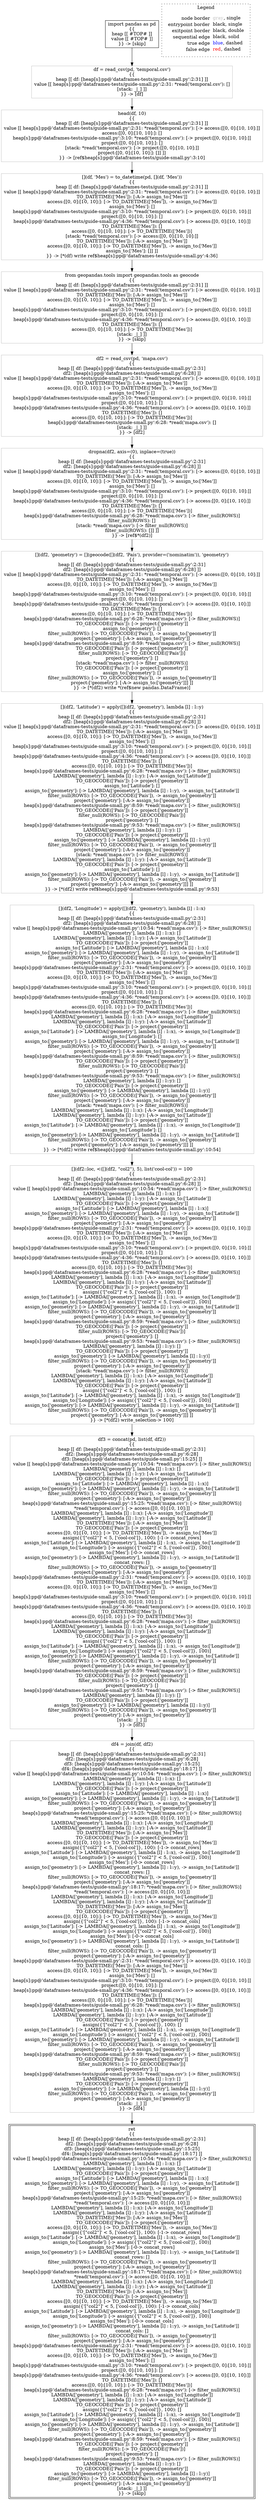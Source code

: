 digraph {
	"node0" [shape="rect",color="black",label=<import pandas as pd<BR/>{{<BR/>heap [[ #TOP# ]]<BR/>value [[ #TOP# ]]<BR/>}} -&gt; [skip]>];
	"node1" [shape="rect",color="gray",label=<[](df, 'Mes') = to_datetime(pd, [](df, 'Mes'))<BR/>{{<BR/>heap [[ df: [heap[s]:pp@'dataframes-tests/guide-small.py':2:31] ]]<BR/>value [[ heap[s]:pp@'dataframes-tests/guide-small.py':2:31: *read('temporal.csv'): [-&gt; access:[[0, 0]:[10, 10]:]]<BR/>TO_DATETIME(['Mes']): [-A-&gt; assign_to:['Mes']]<BR/>access:[[0, 0]:[10, 10]:]: [-&gt; TO_DATETIME(['Mes']), -&gt; assign_to:['Mes']]<BR/>assign_to:['Mes']: []<BR/>heap[s]:pp@'dataframes-tests/guide-small.py':3:10: *read('temporal.csv'): [-&gt; project:[[0, 0]:[10, 10]:]]<BR/>project:[[0, 0]:[10, 10]:]: []<BR/>heap[s]:pp@'dataframes-tests/guide-small.py':4:36: *read('temporal.csv'): [-&gt; access:[[0, 0]:[10, 10]:]]<BR/>TO_DATETIME(['Mes']): []<BR/>access:[[0, 0]:[10, 10]:]: [-&gt; TO_DATETIME(['Mes'])]<BR/>[stack: *read('temporal.csv'): [-&gt; access:[[0, 0]:[10, 10]:]]<BR/>TO_DATETIME(['Mes']): [-A-&gt; assign_to:['Mes']]<BR/>access:[[0, 0]:[10, 10]:]: [-&gt; TO_DATETIME(['Mes']), -&gt; assign_to:['Mes']]<BR/>assign_to:['Mes']: []] ]]<BR/>}} -&gt; [*(df) write ref$heap[s]:pp@'dataframes-tests/guide-small.py':4:36]>];
	"node2" [shape="rect",color="gray",label=<dropna(df2, axis=(0), inplace=(true))<BR/>{{<BR/>heap [[ df: [heap[s]:pp@'dataframes-tests/guide-small.py':2:31]<BR/>df2: [heap[s]:pp@'dataframes-tests/guide-small.py':6:28] ]]<BR/>value [[ heap[s]:pp@'dataframes-tests/guide-small.py':2:31: *read('temporal.csv'): [-&gt; access:[[0, 0]:[10, 10]:]]<BR/>TO_DATETIME(['Mes']): [-A-&gt; assign_to:['Mes']]<BR/>access:[[0, 0]:[10, 10]:]: [-&gt; TO_DATETIME(['Mes']), -&gt; assign_to:['Mes']]<BR/>assign_to:['Mes']: []<BR/>heap[s]:pp@'dataframes-tests/guide-small.py':3:10: *read('temporal.csv'): [-&gt; project:[[0, 0]:[10, 10]:]]<BR/>project:[[0, 0]:[10, 10]:]: []<BR/>heap[s]:pp@'dataframes-tests/guide-small.py':4:36: *read('temporal.csv'): [-&gt; access:[[0, 0]:[10, 10]:]]<BR/>TO_DATETIME(['Mes']): []<BR/>access:[[0, 0]:[10, 10]:]: [-&gt; TO_DATETIME(['Mes'])]<BR/>heap[s]:pp@'dataframes-tests/guide-small.py':6:28: *read('mapa.csv'): [-&gt; filter_null(ROWS)]<BR/>filter_null(ROWS): []<BR/>[stack: *read('mapa.csv'): [-&gt; filter_null(ROWS)]<BR/>filter_null(ROWS): []] ]]<BR/>}} -&gt; [ref$*(df2)]>];
	"node3" [shape="rect",color="gray",label=<[](df2, 'geometry') = [](geocode([](df2, 'Pa&iacute;s'), provider=('nominatim')), 'geometry')<BR/>{{<BR/>heap [[ df: [heap[s]:pp@'dataframes-tests/guide-small.py':2:31]<BR/>df2: [heap[s]:pp@'dataframes-tests/guide-small.py':6:28] ]]<BR/>value [[ heap[s]:pp@'dataframes-tests/guide-small.py':2:31: *read('temporal.csv'): [-&gt; access:[[0, 0]:[10, 10]:]]<BR/>TO_DATETIME(['Mes']): [-A-&gt; assign_to:['Mes']]<BR/>access:[[0, 0]:[10, 10]:]: [-&gt; TO_DATETIME(['Mes']), -&gt; assign_to:['Mes']]<BR/>assign_to:['Mes']: []<BR/>heap[s]:pp@'dataframes-tests/guide-small.py':3:10: *read('temporal.csv'): [-&gt; project:[[0, 0]:[10, 10]:]]<BR/>project:[[0, 0]:[10, 10]:]: []<BR/>heap[s]:pp@'dataframes-tests/guide-small.py':4:36: *read('temporal.csv'): [-&gt; access:[[0, 0]:[10, 10]:]]<BR/>TO_DATETIME(['Mes']): []<BR/>access:[[0, 0]:[10, 10]:]: [-&gt; TO_DATETIME(['Mes'])]<BR/>heap[s]:pp@'dataframes-tests/guide-small.py':6:28: *read('mapa.csv'): [-&gt; filter_null(ROWS)]<BR/>TO_GEOCODE(['Pa&iacute;s']): [-&gt; project:['geometry']]<BR/>assign_to:['geometry']: []<BR/>filter_null(ROWS): [-&gt; TO_GEOCODE(['Pa&iacute;s']), -&gt; assign_to:['geometry']]<BR/>project:['geometry']: [-A-&gt; assign_to:['geometry']]<BR/>heap[s]:pp@'dataframes-tests/guide-small.py':8:59: *read('mapa.csv'): [-&gt; filter_null(ROWS)]<BR/>TO_GEOCODE(['Pa&iacute;s']): [-&gt; project:['geometry']]<BR/>filter_null(ROWS): [-&gt; TO_GEOCODE(['Pa&iacute;s'])]<BR/>project:['geometry']: []<BR/>[stack: *read('mapa.csv'): [-&gt; filter_null(ROWS)]<BR/>TO_GEOCODE(['Pa&iacute;s']): [-&gt; project:['geometry']]<BR/>assign_to:['geometry']: []<BR/>filter_null(ROWS): [-&gt; TO_GEOCODE(['Pa&iacute;s']), -&gt; assign_to:['geometry']]<BR/>project:['geometry']: [-A-&gt; assign_to:['geometry']]] ]]<BR/>}} -&gt; [*(df2) write *(ref$new pandas.DataFrame)]>];
	"node4" [shape="rect",color="gray",label=<[](df2, 'Longitude') = apply([](df2, 'geometry'), lambda [l] : l::x)<BR/>{{<BR/>heap [[ df: [heap[s]:pp@'dataframes-tests/guide-small.py':2:31]<BR/>df2: [heap[s]:pp@'dataframes-tests/guide-small.py':6:28] ]]<BR/>value [[ heap[s]:pp@'dataframes-tests/guide-small.py':10:54: *read('mapa.csv'): [-&gt; filter_null(ROWS)]<BR/>LAMBDA(['geometry'], lambda [l] : l::x): []<BR/>LAMBDA(['geometry'], lambda [l] : l::y): [-A-&gt; assign_to:['Latitude']]<BR/>TO_GEOCODE(['Pa&iacute;s']): [-&gt; project:['geometry']]<BR/>assign_to:['Latitude']: [-&gt; LAMBDA(['geometry'], lambda [l] : l::x)]<BR/>assign_to:['geometry']: [-&gt; LAMBDA(['geometry'], lambda [l] : l::y), -&gt; assign_to:['Latitude']]<BR/>filter_null(ROWS): [-&gt; TO_GEOCODE(['Pa&iacute;s']), -&gt; assign_to:['geometry']]<BR/>project:['geometry']: [-A-&gt; assign_to:['geometry']]<BR/>heap[s]:pp@'dataframes-tests/guide-small.py':2:31: *read('temporal.csv'): [-&gt; access:[[0, 0]:[10, 10]:]]<BR/>TO_DATETIME(['Mes']): [-A-&gt; assign_to:['Mes']]<BR/>access:[[0, 0]:[10, 10]:]: [-&gt; TO_DATETIME(['Mes']), -&gt; assign_to:['Mes']]<BR/>assign_to:['Mes']: []<BR/>heap[s]:pp@'dataframes-tests/guide-small.py':3:10: *read('temporal.csv'): [-&gt; project:[[0, 0]:[10, 10]:]]<BR/>project:[[0, 0]:[10, 10]:]: []<BR/>heap[s]:pp@'dataframes-tests/guide-small.py':4:36: *read('temporal.csv'): [-&gt; access:[[0, 0]:[10, 10]:]]<BR/>TO_DATETIME(['Mes']): []<BR/>access:[[0, 0]:[10, 10]:]: [-&gt; TO_DATETIME(['Mes'])]<BR/>heap[s]:pp@'dataframes-tests/guide-small.py':6:28: *read('mapa.csv'): [-&gt; filter_null(ROWS)]<BR/>LAMBDA(['geometry'], lambda [l] : l::x): [-A-&gt; assign_to:['Longitude']]<BR/>LAMBDA(['geometry'], lambda [l] : l::y): [-A-&gt; assign_to:['Latitude']]<BR/>TO_GEOCODE(['Pa&iacute;s']): [-&gt; project:['geometry']]<BR/>assign_to:['Latitude']: [-&gt; LAMBDA(['geometry'], lambda [l] : l::x), -&gt; assign_to:['Longitude']]<BR/>assign_to:['Longitude']: []<BR/>assign_to:['geometry']: [-&gt; LAMBDA(['geometry'], lambda [l] : l::y), -&gt; assign_to:['Latitude']]<BR/>filter_null(ROWS): [-&gt; TO_GEOCODE(['Pa&iacute;s']), -&gt; assign_to:['geometry']]<BR/>project:['geometry']: [-A-&gt; assign_to:['geometry']]<BR/>heap[s]:pp@'dataframes-tests/guide-small.py':8:59: *read('mapa.csv'): [-&gt; filter_null(ROWS)]<BR/>TO_GEOCODE(['Pa&iacute;s']): [-&gt; project:['geometry']]<BR/>filter_null(ROWS): [-&gt; TO_GEOCODE(['Pa&iacute;s'])]<BR/>project:['geometry']: []<BR/>heap[s]:pp@'dataframes-tests/guide-small.py':9:53: *read('mapa.csv'): [-&gt; filter_null(ROWS)]<BR/>LAMBDA(['geometry'], lambda [l] : l::y): []<BR/>TO_GEOCODE(['Pa&iacute;s']): [-&gt; project:['geometry']]<BR/>assign_to:['geometry']: [-&gt; LAMBDA(['geometry'], lambda [l] : l::y)]<BR/>filter_null(ROWS): [-&gt; TO_GEOCODE(['Pa&iacute;s']), -&gt; assign_to:['geometry']]<BR/>project:['geometry']: [-A-&gt; assign_to:['geometry']]<BR/>[stack: *read('mapa.csv'): [-&gt; filter_null(ROWS)]<BR/>LAMBDA(['geometry'], lambda [l] : l::x): [-A-&gt; assign_to:['Longitude']]<BR/>LAMBDA(['geometry'], lambda [l] : l::y): [-A-&gt; assign_to:['Latitude']]<BR/>TO_GEOCODE(['Pa&iacute;s']): [-&gt; project:['geometry']]<BR/>assign_to:['Latitude']: [-&gt; LAMBDA(['geometry'], lambda [l] : l::x), -&gt; assign_to:['Longitude']]<BR/>assign_to:['Longitude']: []<BR/>assign_to:['geometry']: [-&gt; LAMBDA(['geometry'], lambda [l] : l::y), -&gt; assign_to:['Latitude']]<BR/>filter_null(ROWS): [-&gt; TO_GEOCODE(['Pa&iacute;s']), -&gt; assign_to:['geometry']]<BR/>project:['geometry']: [-A-&gt; assign_to:['geometry']]] ]]<BR/>}} -&gt; [*(df2) write ref$heap[s]:pp@'dataframes-tests/guide-small.py':10:54]>];
	"node5" [shape="rect",color="gray",label=<from geopandas.tools import geopandas.tools as geocode<BR/>{{<BR/>heap [[ df: [heap[s]:pp@'dataframes-tests/guide-small.py':2:31] ]]<BR/>value [[ heap[s]:pp@'dataframes-tests/guide-small.py':2:31: *read('temporal.csv'): [-&gt; access:[[0, 0]:[10, 10]:]]<BR/>TO_DATETIME(['Mes']): [-A-&gt; assign_to:['Mes']]<BR/>access:[[0, 0]:[10, 10]:]: [-&gt; TO_DATETIME(['Mes']), -&gt; assign_to:['Mes']]<BR/>assign_to:['Mes']: []<BR/>heap[s]:pp@'dataframes-tests/guide-small.py':3:10: *read('temporal.csv'): [-&gt; project:[[0, 0]:[10, 10]:]]<BR/>project:[[0, 0]:[10, 10]:]: []<BR/>heap[s]:pp@'dataframes-tests/guide-small.py':4:36: *read('temporal.csv'): [-&gt; access:[[0, 0]:[10, 10]:]]<BR/>TO_DATETIME(['Mes']): []<BR/>access:[[0, 0]:[10, 10]:]: [-&gt; TO_DATETIME(['Mes'])]<BR/>[stack: _|_] ]]<BR/>}} -&gt; [skip]>];
	"node6" [shape="rect",color="gray",label=<[](df2::loc, &lt;([](df2, &quot;col2&quot;), 5), list('cool-col')) = 100<BR/>{{<BR/>heap [[ df: [heap[s]:pp@'dataframes-tests/guide-small.py':2:31]<BR/>df2: [heap[s]:pp@'dataframes-tests/guide-small.py':6:28] ]]<BR/>value [[ heap[s]:pp@'dataframes-tests/guide-small.py':10:54: *read('mapa.csv'): [-&gt; filter_null(ROWS)]<BR/>LAMBDA(['geometry'], lambda [l] : l::x): []<BR/>LAMBDA(['geometry'], lambda [l] : l::y): [-A-&gt; assign_to:['Latitude']]<BR/>TO_GEOCODE(['Pa&iacute;s']): [-&gt; project:['geometry']]<BR/>assign_to:['Latitude']: [-&gt; LAMBDA(['geometry'], lambda [l] : l::x)]<BR/>assign_to:['geometry']: [-&gt; LAMBDA(['geometry'], lambda [l] : l::y), -&gt; assign_to:['Latitude']]<BR/>filter_null(ROWS): [-&gt; TO_GEOCODE(['Pa&iacute;s']), -&gt; assign_to:['geometry']]<BR/>project:['geometry']: [-A-&gt; assign_to:['geometry']]<BR/>heap[s]:pp@'dataframes-tests/guide-small.py':2:31: *read('temporal.csv'): [-&gt; access:[[0, 0]:[10, 10]:]]<BR/>TO_DATETIME(['Mes']): [-A-&gt; assign_to:['Mes']]<BR/>access:[[0, 0]:[10, 10]:]: [-&gt; TO_DATETIME(['Mes']), -&gt; assign_to:['Mes']]<BR/>assign_to:['Mes']: []<BR/>heap[s]:pp@'dataframes-tests/guide-small.py':3:10: *read('temporal.csv'): [-&gt; project:[[0, 0]:[10, 10]:]]<BR/>project:[[0, 0]:[10, 10]:]: []<BR/>heap[s]:pp@'dataframes-tests/guide-small.py':4:36: *read('temporal.csv'): [-&gt; access:[[0, 0]:[10, 10]:]]<BR/>TO_DATETIME(['Mes']): []<BR/>access:[[0, 0]:[10, 10]:]: [-&gt; TO_DATETIME(['Mes'])]<BR/>heap[s]:pp@'dataframes-tests/guide-small.py':6:28: *read('mapa.csv'): [-&gt; filter_null(ROWS)]<BR/>LAMBDA(['geometry'], lambda [l] : l::x): [-A-&gt; assign_to:['Longitude']]<BR/>LAMBDA(['geometry'], lambda [l] : l::y): [-A-&gt; assign_to:['Latitude']]<BR/>TO_GEOCODE(['Pa&iacute;s']): [-&gt; project:['geometry']]<BR/>assign({'[&quot;col2&quot;]' &lt; 5, ['cool-col']}, 100): []<BR/>assign_to:['Latitude']: [-&gt; LAMBDA(['geometry'], lambda [l] : l::x), -&gt; assign_to:['Longitude']]<BR/>assign_to:['Longitude']: [-&gt; assign({'[&quot;col2&quot;]' &lt; 5, ['cool-col']}, 100)]<BR/>assign_to:['geometry']: [-&gt; LAMBDA(['geometry'], lambda [l] : l::y), -&gt; assign_to:['Latitude']]<BR/>filter_null(ROWS): [-&gt; TO_GEOCODE(['Pa&iacute;s']), -&gt; assign_to:['geometry']]<BR/>project:['geometry']: [-A-&gt; assign_to:['geometry']]<BR/>heap[s]:pp@'dataframes-tests/guide-small.py':8:59: *read('mapa.csv'): [-&gt; filter_null(ROWS)]<BR/>TO_GEOCODE(['Pa&iacute;s']): [-&gt; project:['geometry']]<BR/>filter_null(ROWS): [-&gt; TO_GEOCODE(['Pa&iacute;s'])]<BR/>project:['geometry']: []<BR/>heap[s]:pp@'dataframes-tests/guide-small.py':9:53: *read('mapa.csv'): [-&gt; filter_null(ROWS)]<BR/>LAMBDA(['geometry'], lambda [l] : l::y): []<BR/>TO_GEOCODE(['Pa&iacute;s']): [-&gt; project:['geometry']]<BR/>assign_to:['geometry']: [-&gt; LAMBDA(['geometry'], lambda [l] : l::y)]<BR/>filter_null(ROWS): [-&gt; TO_GEOCODE(['Pa&iacute;s']), -&gt; assign_to:['geometry']]<BR/>project:['geometry']: [-A-&gt; assign_to:['geometry']]<BR/>[stack: *read('mapa.csv'): [-&gt; filter_null(ROWS)]<BR/>LAMBDA(['geometry'], lambda [l] : l::x): [-A-&gt; assign_to:['Longitude']]<BR/>LAMBDA(['geometry'], lambda [l] : l::y): [-A-&gt; assign_to:['Latitude']]<BR/>TO_GEOCODE(['Pa&iacute;s']): [-&gt; project:['geometry']]<BR/>assign({'[&quot;col2&quot;]' &lt; 5, ['cool-col']}, 100): []<BR/>assign_to:['Latitude']: [-&gt; LAMBDA(['geometry'], lambda [l] : l::x), -&gt; assign_to:['Longitude']]<BR/>assign_to:['Longitude']: [-&gt; assign({'[&quot;col2&quot;]' &lt; 5, ['cool-col']}, 100)]<BR/>assign_to:['geometry']: [-&gt; LAMBDA(['geometry'], lambda [l] : l::y), -&gt; assign_to:['Latitude']]<BR/>filter_null(ROWS): [-&gt; TO_GEOCODE(['Pa&iacute;s']), -&gt; assign_to:['geometry']]<BR/>project:['geometry']: [-A-&gt; assign_to:['geometry']]] ]]<BR/>}} -&gt; [*(df2) write_selection-&gt; 100]>];
	"node7" [shape="rect",color="gray",label=<df3 = concat(pd, list(df, df2))<BR/>{{<BR/>heap [[ df: [heap[s]:pp@'dataframes-tests/guide-small.py':2:31]<BR/>df2: [heap[s]:pp@'dataframes-tests/guide-small.py':6:28]<BR/>df3: [heap[s]:pp@'dataframes-tests/guide-small.py':15:25] ]]<BR/>value [[ heap[s]:pp@'dataframes-tests/guide-small.py':10:54: *read('mapa.csv'): [-&gt; filter_null(ROWS)]<BR/>LAMBDA(['geometry'], lambda [l] : l::x): []<BR/>LAMBDA(['geometry'], lambda [l] : l::y): [-A-&gt; assign_to:['Latitude']]<BR/>TO_GEOCODE(['Pa&iacute;s']): [-&gt; project:['geometry']]<BR/>assign_to:['Latitude']: [-&gt; LAMBDA(['geometry'], lambda [l] : l::x)]<BR/>assign_to:['geometry']: [-&gt; LAMBDA(['geometry'], lambda [l] : l::y), -&gt; assign_to:['Latitude']]<BR/>filter_null(ROWS): [-&gt; TO_GEOCODE(['Pa&iacute;s']), -&gt; assign_to:['geometry']]<BR/>project:['geometry']: [-A-&gt; assign_to:['geometry']]<BR/>heap[s]:pp@'dataframes-tests/guide-small.py':15:25: *read('mapa.csv'): [-&gt; filter_null(ROWS)]<BR/>*read('temporal.csv'): [-&gt; access:[[0, 0]:[10, 10]:]]<BR/>LAMBDA(['geometry'], lambda [l] : l::x): [-A-&gt; assign_to:['Longitude']]<BR/>LAMBDA(['geometry'], lambda [l] : l::y): [-A-&gt; assign_to:['Latitude']]<BR/>TO_DATETIME(['Mes']): [-A-&gt; assign_to:['Mes']]<BR/>TO_GEOCODE(['Pa&iacute;s']): [-&gt; project:['geometry']]<BR/>access:[[0, 0]:[10, 10]:]: [-&gt; TO_DATETIME(['Mes']), -&gt; assign_to:['Mes']]<BR/>assign({'[&quot;col2&quot;]' &lt; 5, ['cool-col']}, 100): [-1-&gt; concat_rows]<BR/>assign_to:['Latitude']: [-&gt; LAMBDA(['geometry'], lambda [l] : l::x), -&gt; assign_to:['Longitude']]<BR/>assign_to:['Longitude']: [-&gt; assign({'[&quot;col2&quot;]' &lt; 5, ['cool-col']}, 100)]<BR/>assign_to:['Mes']: [-0-&gt; concat_rows]<BR/>assign_to:['geometry']: [-&gt; LAMBDA(['geometry'], lambda [l] : l::y), -&gt; assign_to:['Latitude']]<BR/>concat_rows: []<BR/>filter_null(ROWS): [-&gt; TO_GEOCODE(['Pa&iacute;s']), -&gt; assign_to:['geometry']]<BR/>project:['geometry']: [-A-&gt; assign_to:['geometry']]<BR/>heap[s]:pp@'dataframes-tests/guide-small.py':2:31: *read('temporal.csv'): [-&gt; access:[[0, 0]:[10, 10]:]]<BR/>TO_DATETIME(['Mes']): [-A-&gt; assign_to:['Mes']]<BR/>access:[[0, 0]:[10, 10]:]: [-&gt; TO_DATETIME(['Mes']), -&gt; assign_to:['Mes']]<BR/>assign_to:['Mes']: []<BR/>heap[s]:pp@'dataframes-tests/guide-small.py':3:10: *read('temporal.csv'): [-&gt; project:[[0, 0]:[10, 10]:]]<BR/>project:[[0, 0]:[10, 10]:]: []<BR/>heap[s]:pp@'dataframes-tests/guide-small.py':4:36: *read('temporal.csv'): [-&gt; access:[[0, 0]:[10, 10]:]]<BR/>TO_DATETIME(['Mes']): []<BR/>access:[[0, 0]:[10, 10]:]: [-&gt; TO_DATETIME(['Mes'])]<BR/>heap[s]:pp@'dataframes-tests/guide-small.py':6:28: *read('mapa.csv'): [-&gt; filter_null(ROWS)]<BR/>LAMBDA(['geometry'], lambda [l] : l::x): [-A-&gt; assign_to:['Longitude']]<BR/>LAMBDA(['geometry'], lambda [l] : l::y): [-A-&gt; assign_to:['Latitude']]<BR/>TO_GEOCODE(['Pa&iacute;s']): [-&gt; project:['geometry']]<BR/>assign({'[&quot;col2&quot;]' &lt; 5, ['cool-col']}, 100): []<BR/>assign_to:['Latitude']: [-&gt; LAMBDA(['geometry'], lambda [l] : l::x), -&gt; assign_to:['Longitude']]<BR/>assign_to:['Longitude']: [-&gt; assign({'[&quot;col2&quot;]' &lt; 5, ['cool-col']}, 100)]<BR/>assign_to:['geometry']: [-&gt; LAMBDA(['geometry'], lambda [l] : l::y), -&gt; assign_to:['Latitude']]<BR/>filter_null(ROWS): [-&gt; TO_GEOCODE(['Pa&iacute;s']), -&gt; assign_to:['geometry']]<BR/>project:['geometry']: [-A-&gt; assign_to:['geometry']]<BR/>heap[s]:pp@'dataframes-tests/guide-small.py':8:59: *read('mapa.csv'): [-&gt; filter_null(ROWS)]<BR/>TO_GEOCODE(['Pa&iacute;s']): [-&gt; project:['geometry']]<BR/>filter_null(ROWS): [-&gt; TO_GEOCODE(['Pa&iacute;s'])]<BR/>project:['geometry']: []<BR/>heap[s]:pp@'dataframes-tests/guide-small.py':9:53: *read('mapa.csv'): [-&gt; filter_null(ROWS)]<BR/>LAMBDA(['geometry'], lambda [l] : l::y): []<BR/>TO_GEOCODE(['Pa&iacute;s']): [-&gt; project:['geometry']]<BR/>assign_to:['geometry']: [-&gt; LAMBDA(['geometry'], lambda [l] : l::y)]<BR/>filter_null(ROWS): [-&gt; TO_GEOCODE(['Pa&iacute;s']), -&gt; assign_to:['geometry']]<BR/>project:['geometry']: [-A-&gt; assign_to:['geometry']]<BR/>[stack: _|_] ]]<BR/>}} -&gt; [df3]>];
	"node8" [shape="rect",color="gray",label=<df4 = join(df, df2)<BR/>{{<BR/>heap [[ df: [heap[s]:pp@'dataframes-tests/guide-small.py':2:31]<BR/>df2: [heap[s]:pp@'dataframes-tests/guide-small.py':6:28]<BR/>df3: [heap[s]:pp@'dataframes-tests/guide-small.py':15:25]<BR/>df4: [heap[s]:pp@'dataframes-tests/guide-small.py':18:17] ]]<BR/>value [[ heap[s]:pp@'dataframes-tests/guide-small.py':10:54: *read('mapa.csv'): [-&gt; filter_null(ROWS)]<BR/>LAMBDA(['geometry'], lambda [l] : l::x): []<BR/>LAMBDA(['geometry'], lambda [l] : l::y): [-A-&gt; assign_to:['Latitude']]<BR/>TO_GEOCODE(['Pa&iacute;s']): [-&gt; project:['geometry']]<BR/>assign_to:['Latitude']: [-&gt; LAMBDA(['geometry'], lambda [l] : l::x)]<BR/>assign_to:['geometry']: [-&gt; LAMBDA(['geometry'], lambda [l] : l::y), -&gt; assign_to:['Latitude']]<BR/>filter_null(ROWS): [-&gt; TO_GEOCODE(['Pa&iacute;s']), -&gt; assign_to:['geometry']]<BR/>project:['geometry']: [-A-&gt; assign_to:['geometry']]<BR/>heap[s]:pp@'dataframes-tests/guide-small.py':15:25: *read('mapa.csv'): [-&gt; filter_null(ROWS)]<BR/>*read('temporal.csv'): [-&gt; access:[[0, 0]:[10, 10]:]]<BR/>LAMBDA(['geometry'], lambda [l] : l::x): [-A-&gt; assign_to:['Longitude']]<BR/>LAMBDA(['geometry'], lambda [l] : l::y): [-A-&gt; assign_to:['Latitude']]<BR/>TO_DATETIME(['Mes']): [-A-&gt; assign_to:['Mes']]<BR/>TO_GEOCODE(['Pa&iacute;s']): [-&gt; project:['geometry']]<BR/>access:[[0, 0]:[10, 10]:]: [-&gt; TO_DATETIME(['Mes']), -&gt; assign_to:['Mes']]<BR/>assign({'[&quot;col2&quot;]' &lt; 5, ['cool-col']}, 100): [-1-&gt; concat_rows]<BR/>assign_to:['Latitude']: [-&gt; LAMBDA(['geometry'], lambda [l] : l::x), -&gt; assign_to:['Longitude']]<BR/>assign_to:['Longitude']: [-&gt; assign({'[&quot;col2&quot;]' &lt; 5, ['cool-col']}, 100)]<BR/>assign_to:['Mes']: [-0-&gt; concat_rows]<BR/>assign_to:['geometry']: [-&gt; LAMBDA(['geometry'], lambda [l] : l::y), -&gt; assign_to:['Latitude']]<BR/>concat_rows: []<BR/>filter_null(ROWS): [-&gt; TO_GEOCODE(['Pa&iacute;s']), -&gt; assign_to:['geometry']]<BR/>project:['geometry']: [-A-&gt; assign_to:['geometry']]<BR/>heap[s]:pp@'dataframes-tests/guide-small.py':18:17: *read('mapa.csv'): [-&gt; filter_null(ROWS)]<BR/>*read('temporal.csv'): [-&gt; access:[[0, 0]:[10, 10]:]]<BR/>LAMBDA(['geometry'], lambda [l] : l::x): [-A-&gt; assign_to:['Longitude']]<BR/>LAMBDA(['geometry'], lambda [l] : l::y): [-A-&gt; assign_to:['Latitude']]<BR/>TO_DATETIME(['Mes']): [-A-&gt; assign_to:['Mes']]<BR/>TO_GEOCODE(['Pa&iacute;s']): [-&gt; project:['geometry']]<BR/>access:[[0, 0]:[10, 10]:]: [-&gt; TO_DATETIME(['Mes']), -&gt; assign_to:['Mes']]<BR/>assign({'[&quot;col2&quot;]' &lt; 5, ['cool-col']}, 100): [-1-&gt; concat_cols]<BR/>assign_to:['Latitude']: [-&gt; LAMBDA(['geometry'], lambda [l] : l::x), -&gt; assign_to:['Longitude']]<BR/>assign_to:['Longitude']: [-&gt; assign({'[&quot;col2&quot;]' &lt; 5, ['cool-col']}, 100)]<BR/>assign_to:['Mes']: [-0-&gt; concat_cols]<BR/>assign_to:['geometry']: [-&gt; LAMBDA(['geometry'], lambda [l] : l::y), -&gt; assign_to:['Latitude']]<BR/>concat_cols: []<BR/>filter_null(ROWS): [-&gt; TO_GEOCODE(['Pa&iacute;s']), -&gt; assign_to:['geometry']]<BR/>project:['geometry']: [-A-&gt; assign_to:['geometry']]<BR/>heap[s]:pp@'dataframes-tests/guide-small.py':2:31: *read('temporal.csv'): [-&gt; access:[[0, 0]:[10, 10]:]]<BR/>TO_DATETIME(['Mes']): [-A-&gt; assign_to:['Mes']]<BR/>access:[[0, 0]:[10, 10]:]: [-&gt; TO_DATETIME(['Mes']), -&gt; assign_to:['Mes']]<BR/>assign_to:['Mes']: []<BR/>heap[s]:pp@'dataframes-tests/guide-small.py':3:10: *read('temporal.csv'): [-&gt; project:[[0, 0]:[10, 10]:]]<BR/>project:[[0, 0]:[10, 10]:]: []<BR/>heap[s]:pp@'dataframes-tests/guide-small.py':4:36: *read('temporal.csv'): [-&gt; access:[[0, 0]:[10, 10]:]]<BR/>TO_DATETIME(['Mes']): []<BR/>access:[[0, 0]:[10, 10]:]: [-&gt; TO_DATETIME(['Mes'])]<BR/>heap[s]:pp@'dataframes-tests/guide-small.py':6:28: *read('mapa.csv'): [-&gt; filter_null(ROWS)]<BR/>LAMBDA(['geometry'], lambda [l] : l::x): [-A-&gt; assign_to:['Longitude']]<BR/>LAMBDA(['geometry'], lambda [l] : l::y): [-A-&gt; assign_to:['Latitude']]<BR/>TO_GEOCODE(['Pa&iacute;s']): [-&gt; project:['geometry']]<BR/>assign({'[&quot;col2&quot;]' &lt; 5, ['cool-col']}, 100): []<BR/>assign_to:['Latitude']: [-&gt; LAMBDA(['geometry'], lambda [l] : l::x), -&gt; assign_to:['Longitude']]<BR/>assign_to:['Longitude']: [-&gt; assign({'[&quot;col2&quot;]' &lt; 5, ['cool-col']}, 100)]<BR/>assign_to:['geometry']: [-&gt; LAMBDA(['geometry'], lambda [l] : l::y), -&gt; assign_to:['Latitude']]<BR/>filter_null(ROWS): [-&gt; TO_GEOCODE(['Pa&iacute;s']), -&gt; assign_to:['geometry']]<BR/>project:['geometry']: [-A-&gt; assign_to:['geometry']]<BR/>heap[s]:pp@'dataframes-tests/guide-small.py':8:59: *read('mapa.csv'): [-&gt; filter_null(ROWS)]<BR/>TO_GEOCODE(['Pa&iacute;s']): [-&gt; project:['geometry']]<BR/>filter_null(ROWS): [-&gt; TO_GEOCODE(['Pa&iacute;s'])]<BR/>project:['geometry']: []<BR/>heap[s]:pp@'dataframes-tests/guide-small.py':9:53: *read('mapa.csv'): [-&gt; filter_null(ROWS)]<BR/>LAMBDA(['geometry'], lambda [l] : l::y): []<BR/>TO_GEOCODE(['Pa&iacute;s']): [-&gt; project:['geometry']]<BR/>assign_to:['geometry']: [-&gt; LAMBDA(['geometry'], lambda [l] : l::y)]<BR/>filter_null(ROWS): [-&gt; TO_GEOCODE(['Pa&iacute;s']), -&gt; assign_to:['geometry']]<BR/>project:['geometry']: [-A-&gt; assign_to:['geometry']]<BR/>[stack: _|_] ]]<BR/>}} -&gt; [df4]>];
	"node9" [shape="rect",color="gray",label=<head(df, 10)<BR/>{{<BR/>heap [[ df: [heap[s]:pp@'dataframes-tests/guide-small.py':2:31] ]]<BR/>value [[ heap[s]:pp@'dataframes-tests/guide-small.py':2:31: *read('temporal.csv'): [-&gt; access:[[0, 0]:[10, 10]:]]<BR/>access:[[0, 0]:[10, 10]:]: []<BR/>heap[s]:pp@'dataframes-tests/guide-small.py':3:10: *read('temporal.csv'): [-&gt; project:[[0, 0]:[10, 10]:]]<BR/>project:[[0, 0]:[10, 10]:]: []<BR/>[stack: *read('temporal.csv'): [-&gt; project:[[0, 0]:[10, 10]:]]<BR/>project:[[0, 0]:[10, 10]:]: []] ]]<BR/>}} -&gt; [ref$heap[s]:pp@'dataframes-tests/guide-small.py':3:10]>];
	"node10" [shape="rect",color="gray",label=<df2 = read_csv(pd, 'mapa.csv')<BR/>{{<BR/>heap [[ df: [heap[s]:pp@'dataframes-tests/guide-small.py':2:31]<BR/>df2: [heap[s]:pp@'dataframes-tests/guide-small.py':6:28] ]]<BR/>value [[ heap[s]:pp@'dataframes-tests/guide-small.py':2:31: *read('temporal.csv'): [-&gt; access:[[0, 0]:[10, 10]:]]<BR/>TO_DATETIME(['Mes']): [-A-&gt; assign_to:['Mes']]<BR/>access:[[0, 0]:[10, 10]:]: [-&gt; TO_DATETIME(['Mes']), -&gt; assign_to:['Mes']]<BR/>assign_to:['Mes']: []<BR/>heap[s]:pp@'dataframes-tests/guide-small.py':3:10: *read('temporal.csv'): [-&gt; project:[[0, 0]:[10, 10]:]]<BR/>project:[[0, 0]:[10, 10]:]: []<BR/>heap[s]:pp@'dataframes-tests/guide-small.py':4:36: *read('temporal.csv'): [-&gt; access:[[0, 0]:[10, 10]:]]<BR/>TO_DATETIME(['Mes']): []<BR/>access:[[0, 0]:[10, 10]:]: [-&gt; TO_DATETIME(['Mes'])]<BR/>heap[s]:pp@'dataframes-tests/guide-small.py':6:28: *read('mapa.csv'): []<BR/>[stack: _|_] ]]<BR/>}} -&gt; [df2]>];
	"node11" [shape="rect",color="gray",label=<[](df2, 'Latitude') = apply([](df2, 'geometry'), lambda [l] : l::y)<BR/>{{<BR/>heap [[ df: [heap[s]:pp@'dataframes-tests/guide-small.py':2:31]<BR/>df2: [heap[s]:pp@'dataframes-tests/guide-small.py':6:28] ]]<BR/>value [[ heap[s]:pp@'dataframes-tests/guide-small.py':2:31: *read('temporal.csv'): [-&gt; access:[[0, 0]:[10, 10]:]]<BR/>TO_DATETIME(['Mes']): [-A-&gt; assign_to:['Mes']]<BR/>access:[[0, 0]:[10, 10]:]: [-&gt; TO_DATETIME(['Mes']), -&gt; assign_to:['Mes']]<BR/>assign_to:['Mes']: []<BR/>heap[s]:pp@'dataframes-tests/guide-small.py':3:10: *read('temporal.csv'): [-&gt; project:[[0, 0]:[10, 10]:]]<BR/>project:[[0, 0]:[10, 10]:]: []<BR/>heap[s]:pp@'dataframes-tests/guide-small.py':4:36: *read('temporal.csv'): [-&gt; access:[[0, 0]:[10, 10]:]]<BR/>TO_DATETIME(['Mes']): []<BR/>access:[[0, 0]:[10, 10]:]: [-&gt; TO_DATETIME(['Mes'])]<BR/>heap[s]:pp@'dataframes-tests/guide-small.py':6:28: *read('mapa.csv'): [-&gt; filter_null(ROWS)]<BR/>LAMBDA(['geometry'], lambda [l] : l::y): [-A-&gt; assign_to:['Latitude']]<BR/>TO_GEOCODE(['Pa&iacute;s']): [-&gt; project:['geometry']]<BR/>assign_to:['Latitude']: []<BR/>assign_to:['geometry']: [-&gt; LAMBDA(['geometry'], lambda [l] : l::y), -&gt; assign_to:['Latitude']]<BR/>filter_null(ROWS): [-&gt; TO_GEOCODE(['Pa&iacute;s']), -&gt; assign_to:['geometry']]<BR/>project:['geometry']: [-A-&gt; assign_to:['geometry']]<BR/>heap[s]:pp@'dataframes-tests/guide-small.py':8:59: *read('mapa.csv'): [-&gt; filter_null(ROWS)]<BR/>TO_GEOCODE(['Pa&iacute;s']): [-&gt; project:['geometry']]<BR/>filter_null(ROWS): [-&gt; TO_GEOCODE(['Pa&iacute;s'])]<BR/>project:['geometry']: []<BR/>heap[s]:pp@'dataframes-tests/guide-small.py':9:53: *read('mapa.csv'): [-&gt; filter_null(ROWS)]<BR/>LAMBDA(['geometry'], lambda [l] : l::y): []<BR/>TO_GEOCODE(['Pa&iacute;s']): [-&gt; project:['geometry']]<BR/>assign_to:['geometry']: [-&gt; LAMBDA(['geometry'], lambda [l] : l::y)]<BR/>filter_null(ROWS): [-&gt; TO_GEOCODE(['Pa&iacute;s']), -&gt; assign_to:['geometry']]<BR/>project:['geometry']: [-A-&gt; assign_to:['geometry']]<BR/>[stack: *read('mapa.csv'): [-&gt; filter_null(ROWS)]<BR/>LAMBDA(['geometry'], lambda [l] : l::y): [-A-&gt; assign_to:['Latitude']]<BR/>TO_GEOCODE(['Pa&iacute;s']): [-&gt; project:['geometry']]<BR/>assign_to:['Latitude']: []<BR/>assign_to:['geometry']: [-&gt; LAMBDA(['geometry'], lambda [l] : l::y), -&gt; assign_to:['Latitude']]<BR/>filter_null(ROWS): [-&gt; TO_GEOCODE(['Pa&iacute;s']), -&gt; assign_to:['geometry']]<BR/>project:['geometry']: [-A-&gt; assign_to:['geometry']]] ]]<BR/>}} -&gt; [*(df2) write ref$heap[s]:pp@'dataframes-tests/guide-small.py':9:53]>];
	"node12" [shape="rect",color="black",peripheries="2",label=<ret<BR/>{{<BR/>heap [[ df: [heap[s]:pp@'dataframes-tests/guide-small.py':2:31]<BR/>df2: [heap[s]:pp@'dataframes-tests/guide-small.py':6:28]<BR/>df3: [heap[s]:pp@'dataframes-tests/guide-small.py':15:25]<BR/>df4: [heap[s]:pp@'dataframes-tests/guide-small.py':18:17] ]]<BR/>value [[ heap[s]:pp@'dataframes-tests/guide-small.py':10:54: *read('mapa.csv'): [-&gt; filter_null(ROWS)]<BR/>LAMBDA(['geometry'], lambda [l] : l::x): []<BR/>LAMBDA(['geometry'], lambda [l] : l::y): [-A-&gt; assign_to:['Latitude']]<BR/>TO_GEOCODE(['Pa&iacute;s']): [-&gt; project:['geometry']]<BR/>assign_to:['Latitude']: [-&gt; LAMBDA(['geometry'], lambda [l] : l::x)]<BR/>assign_to:['geometry']: [-&gt; LAMBDA(['geometry'], lambda [l] : l::y), -&gt; assign_to:['Latitude']]<BR/>filter_null(ROWS): [-&gt; TO_GEOCODE(['Pa&iacute;s']), -&gt; assign_to:['geometry']]<BR/>project:['geometry']: [-A-&gt; assign_to:['geometry']]<BR/>heap[s]:pp@'dataframes-tests/guide-small.py':15:25: *read('mapa.csv'): [-&gt; filter_null(ROWS)]<BR/>*read('temporal.csv'): [-&gt; access:[[0, 0]:[10, 10]:]]<BR/>LAMBDA(['geometry'], lambda [l] : l::x): [-A-&gt; assign_to:['Longitude']]<BR/>LAMBDA(['geometry'], lambda [l] : l::y): [-A-&gt; assign_to:['Latitude']]<BR/>TO_DATETIME(['Mes']): [-A-&gt; assign_to:['Mes']]<BR/>TO_GEOCODE(['Pa&iacute;s']): [-&gt; project:['geometry']]<BR/>access:[[0, 0]:[10, 10]:]: [-&gt; TO_DATETIME(['Mes']), -&gt; assign_to:['Mes']]<BR/>assign({'[&quot;col2&quot;]' &lt; 5, ['cool-col']}, 100): [-1-&gt; concat_rows]<BR/>assign_to:['Latitude']: [-&gt; LAMBDA(['geometry'], lambda [l] : l::x), -&gt; assign_to:['Longitude']]<BR/>assign_to:['Longitude']: [-&gt; assign({'[&quot;col2&quot;]' &lt; 5, ['cool-col']}, 100)]<BR/>assign_to:['Mes']: [-0-&gt; concat_rows]<BR/>assign_to:['geometry']: [-&gt; LAMBDA(['geometry'], lambda [l] : l::y), -&gt; assign_to:['Latitude']]<BR/>concat_rows: []<BR/>filter_null(ROWS): [-&gt; TO_GEOCODE(['Pa&iacute;s']), -&gt; assign_to:['geometry']]<BR/>project:['geometry']: [-A-&gt; assign_to:['geometry']]<BR/>heap[s]:pp@'dataframes-tests/guide-small.py':18:17: *read('mapa.csv'): [-&gt; filter_null(ROWS)]<BR/>*read('temporal.csv'): [-&gt; access:[[0, 0]:[10, 10]:]]<BR/>LAMBDA(['geometry'], lambda [l] : l::x): [-A-&gt; assign_to:['Longitude']]<BR/>LAMBDA(['geometry'], lambda [l] : l::y): [-A-&gt; assign_to:['Latitude']]<BR/>TO_DATETIME(['Mes']): [-A-&gt; assign_to:['Mes']]<BR/>TO_GEOCODE(['Pa&iacute;s']): [-&gt; project:['geometry']]<BR/>access:[[0, 0]:[10, 10]:]: [-&gt; TO_DATETIME(['Mes']), -&gt; assign_to:['Mes']]<BR/>assign({'[&quot;col2&quot;]' &lt; 5, ['cool-col']}, 100): [-1-&gt; concat_cols]<BR/>assign_to:['Latitude']: [-&gt; LAMBDA(['geometry'], lambda [l] : l::x), -&gt; assign_to:['Longitude']]<BR/>assign_to:['Longitude']: [-&gt; assign({'[&quot;col2&quot;]' &lt; 5, ['cool-col']}, 100)]<BR/>assign_to:['Mes']: [-0-&gt; concat_cols]<BR/>assign_to:['geometry']: [-&gt; LAMBDA(['geometry'], lambda [l] : l::y), -&gt; assign_to:['Latitude']]<BR/>concat_cols: []<BR/>filter_null(ROWS): [-&gt; TO_GEOCODE(['Pa&iacute;s']), -&gt; assign_to:['geometry']]<BR/>project:['geometry']: [-A-&gt; assign_to:['geometry']]<BR/>heap[s]:pp@'dataframes-tests/guide-small.py':2:31: *read('temporal.csv'): [-&gt; access:[[0, 0]:[10, 10]:]]<BR/>TO_DATETIME(['Mes']): [-A-&gt; assign_to:['Mes']]<BR/>access:[[0, 0]:[10, 10]:]: [-&gt; TO_DATETIME(['Mes']), -&gt; assign_to:['Mes']]<BR/>assign_to:['Mes']: []<BR/>heap[s]:pp@'dataframes-tests/guide-small.py':3:10: *read('temporal.csv'): [-&gt; project:[[0, 0]:[10, 10]:]]<BR/>project:[[0, 0]:[10, 10]:]: []<BR/>heap[s]:pp@'dataframes-tests/guide-small.py':4:36: *read('temporal.csv'): [-&gt; access:[[0, 0]:[10, 10]:]]<BR/>TO_DATETIME(['Mes']): []<BR/>access:[[0, 0]:[10, 10]:]: [-&gt; TO_DATETIME(['Mes'])]<BR/>heap[s]:pp@'dataframes-tests/guide-small.py':6:28: *read('mapa.csv'): [-&gt; filter_null(ROWS)]<BR/>LAMBDA(['geometry'], lambda [l] : l::x): [-A-&gt; assign_to:['Longitude']]<BR/>LAMBDA(['geometry'], lambda [l] : l::y): [-A-&gt; assign_to:['Latitude']]<BR/>TO_GEOCODE(['Pa&iacute;s']): [-&gt; project:['geometry']]<BR/>assign({'[&quot;col2&quot;]' &lt; 5, ['cool-col']}, 100): []<BR/>assign_to:['Latitude']: [-&gt; LAMBDA(['geometry'], lambda [l] : l::x), -&gt; assign_to:['Longitude']]<BR/>assign_to:['Longitude']: [-&gt; assign({'[&quot;col2&quot;]' &lt; 5, ['cool-col']}, 100)]<BR/>assign_to:['geometry']: [-&gt; LAMBDA(['geometry'], lambda [l] : l::y), -&gt; assign_to:['Latitude']]<BR/>filter_null(ROWS): [-&gt; TO_GEOCODE(['Pa&iacute;s']), -&gt; assign_to:['geometry']]<BR/>project:['geometry']: [-A-&gt; assign_to:['geometry']]<BR/>heap[s]:pp@'dataframes-tests/guide-small.py':8:59: *read('mapa.csv'): [-&gt; filter_null(ROWS)]<BR/>TO_GEOCODE(['Pa&iacute;s']): [-&gt; project:['geometry']]<BR/>filter_null(ROWS): [-&gt; TO_GEOCODE(['Pa&iacute;s'])]<BR/>project:['geometry']: []<BR/>heap[s]:pp@'dataframes-tests/guide-small.py':9:53: *read('mapa.csv'): [-&gt; filter_null(ROWS)]<BR/>LAMBDA(['geometry'], lambda [l] : l::y): []<BR/>TO_GEOCODE(['Pa&iacute;s']): [-&gt; project:['geometry']]<BR/>assign_to:['geometry']: [-&gt; LAMBDA(['geometry'], lambda [l] : l::y)]<BR/>filter_null(ROWS): [-&gt; TO_GEOCODE(['Pa&iacute;s']), -&gt; assign_to:['geometry']]<BR/>project:['geometry']: [-A-&gt; assign_to:['geometry']]<BR/>[stack: _|_] ]]<BR/>}} -&gt; [skip]>];
	"node13" [shape="rect",color="gray",label=<df = read_csv(pd, 'temporal.csv')<BR/>{{<BR/>heap [[ df: [heap[s]:pp@'dataframes-tests/guide-small.py':2:31] ]]<BR/>value [[ heap[s]:pp@'dataframes-tests/guide-small.py':2:31: *read('temporal.csv'): []<BR/>[stack: _|_] ]]<BR/>}} -&gt; [df]>];
	"node1" -> "node5" [color="black"];
	"node2" -> "node3" [color="black"];
	"node0" -> "node13" [color="black"];
	"node3" -> "node11" [color="black"];
	"node4" -> "node6" [color="black"];
	"node5" -> "node10" [color="black"];
	"node6" -> "node7" [color="black"];
	"node7" -> "node8" [color="black"];
	"node8" -> "node12" [color="black"];
	"node9" -> "node1" [color="black"];
	"node10" -> "node2" [color="black"];
	"node11" -> "node4" [color="black"];
	"node13" -> "node9" [color="black"];
subgraph cluster_legend {
	label="Legend";
	style=dotted;
	node [shape=plaintext];
	"legend" [label=<<table border="0" cellpadding="2" cellspacing="0" cellborder="0"><tr><td align="right">node border&nbsp;</td><td align="left"><font color="gray">gray</font>, single</td></tr><tr><td align="right">entrypoint border&nbsp;</td><td align="left"><font color="black">black</font>, single</td></tr><tr><td align="right">exitpoint border&nbsp;</td><td align="left"><font color="black">black</font>, double</td></tr><tr><td align="right">sequential edge&nbsp;</td><td align="left"><font color="black">black</font>, solid</td></tr><tr><td align="right">true edge&nbsp;</td><td align="left"><font color="blue">blue</font>, dashed</td></tr><tr><td align="right">false edge&nbsp;</td><td align="left"><font color="red">red</font>, dashed</td></tr></table>>];
}

}
